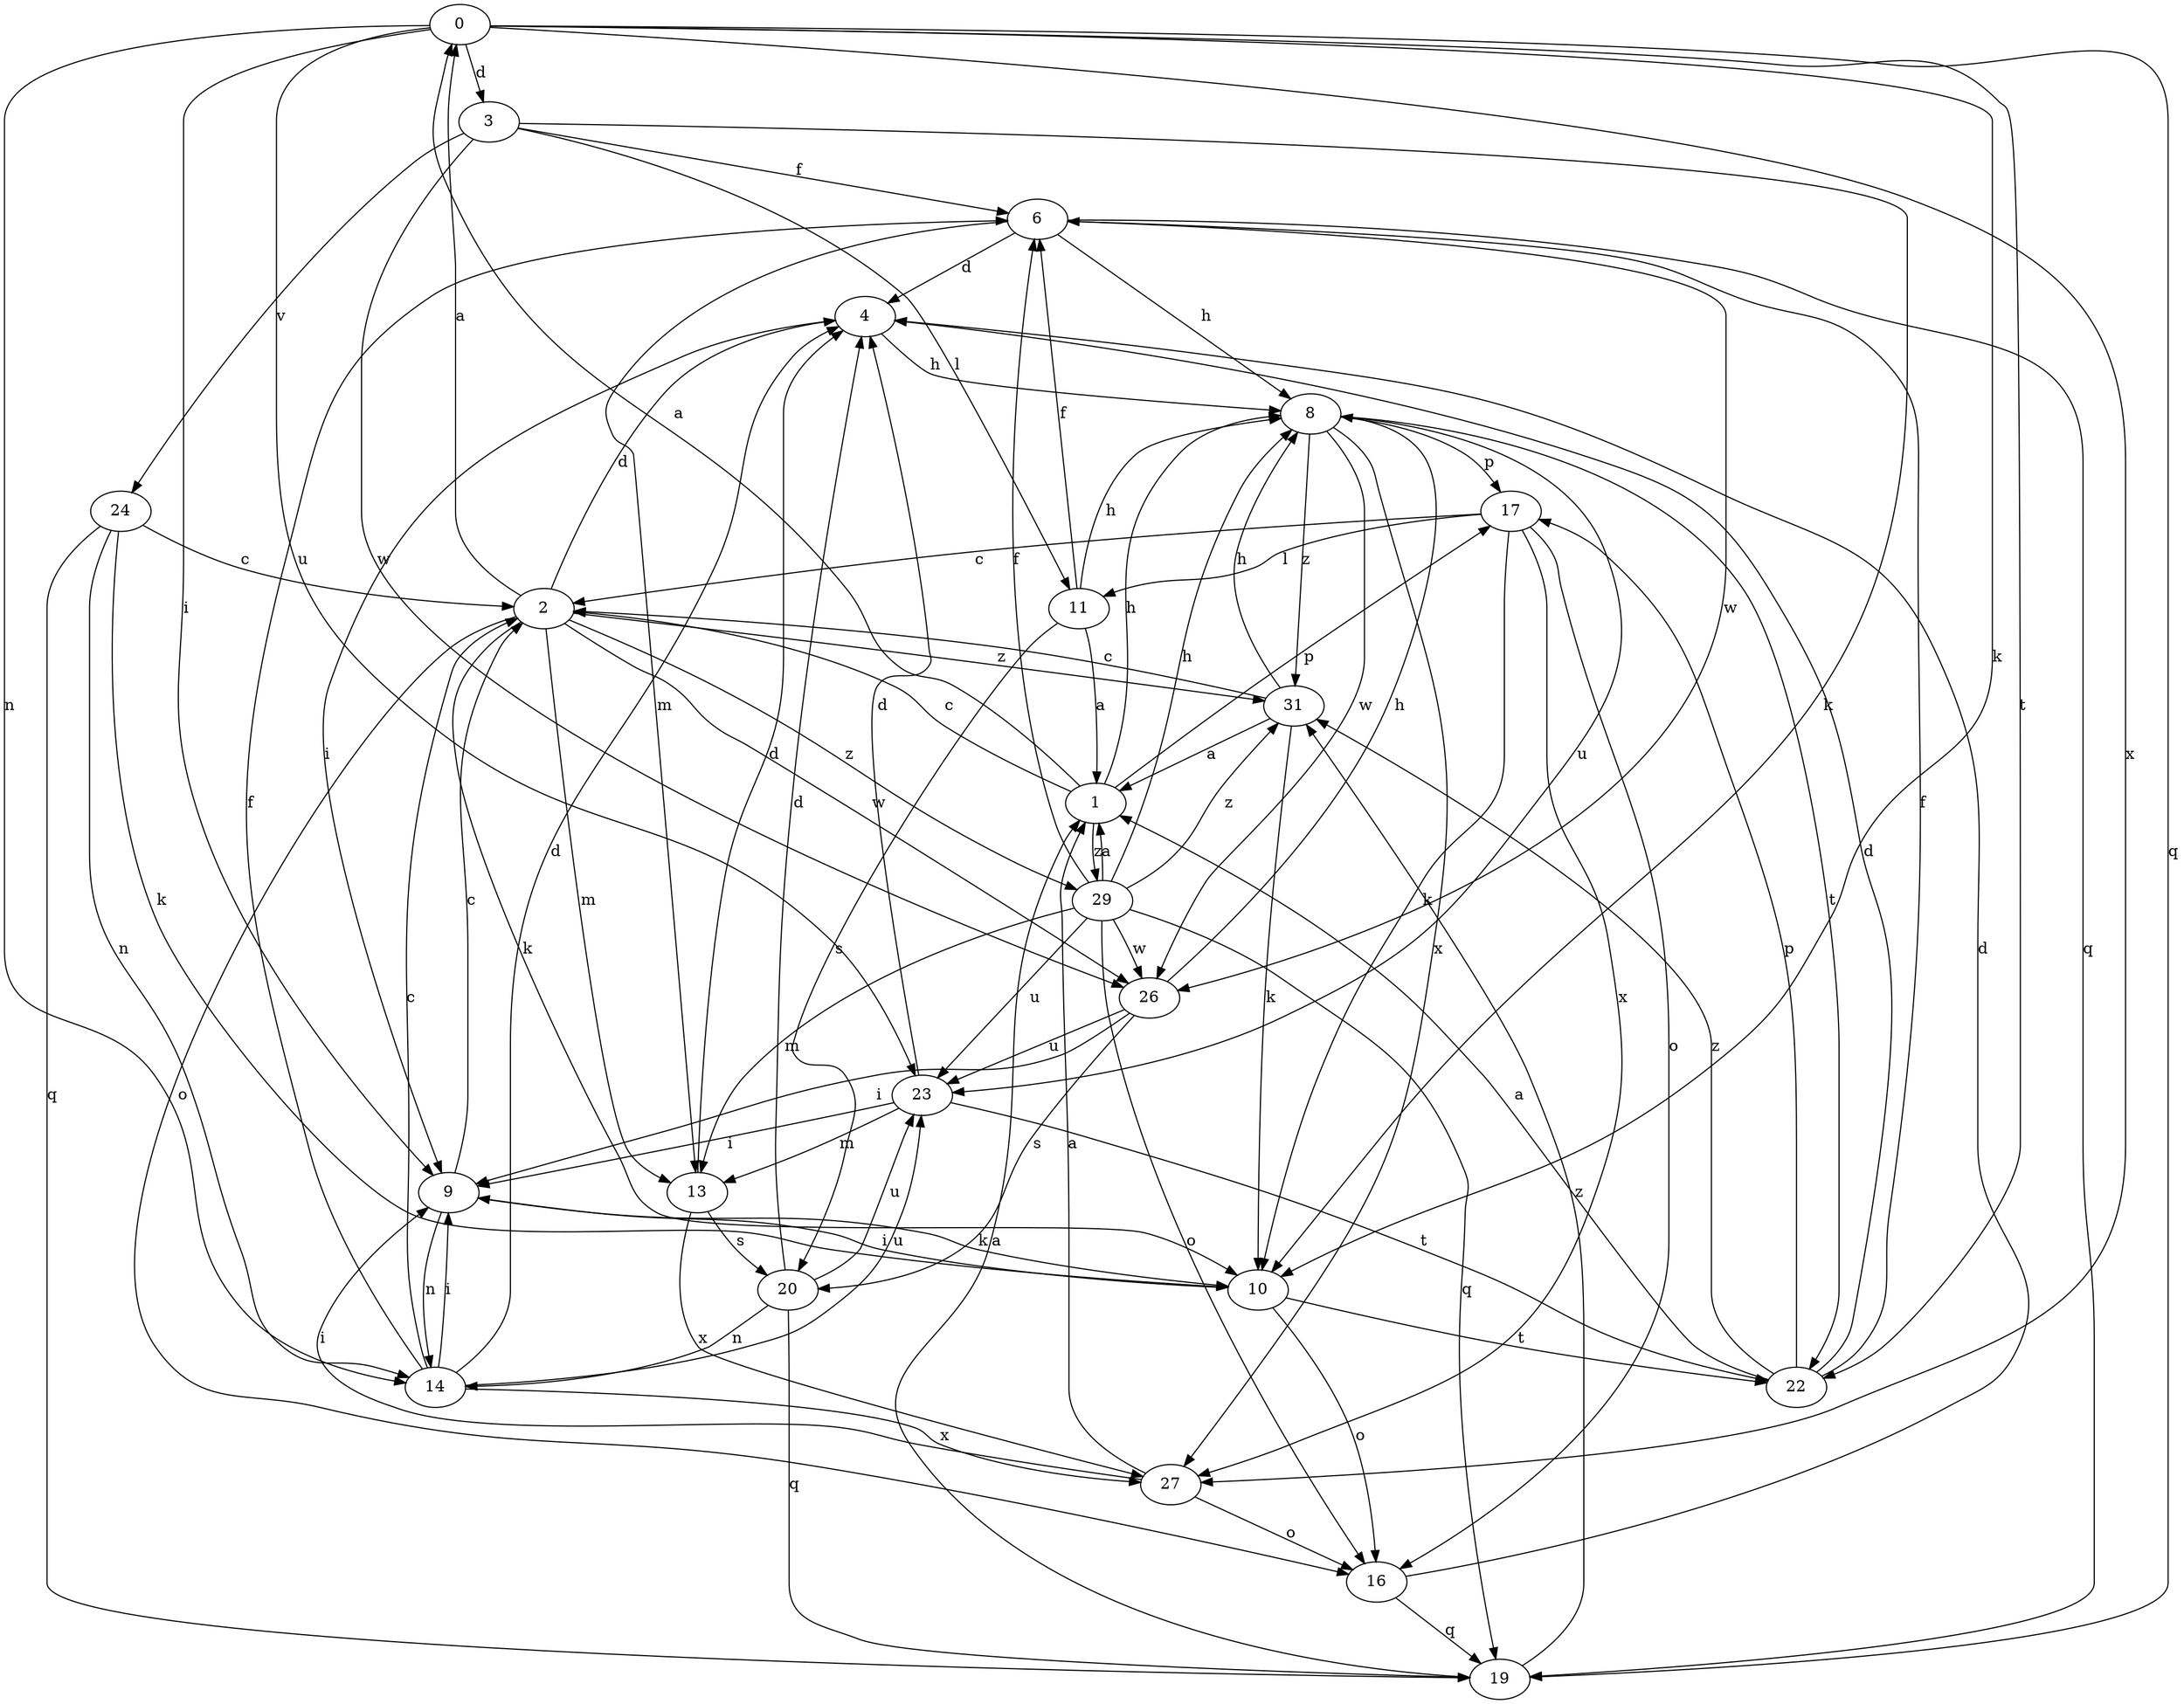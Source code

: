 strict digraph  {
0;
1;
2;
3;
4;
6;
8;
9;
10;
11;
13;
14;
16;
17;
19;
20;
22;
23;
24;
26;
27;
29;
31;
0 -> 3  [label=d];
0 -> 9  [label=i];
0 -> 10  [label=k];
0 -> 14  [label=n];
0 -> 19  [label=q];
0 -> 22  [label=t];
0 -> 23  [label=u];
0 -> 27  [label=x];
1 -> 0  [label=a];
1 -> 2  [label=c];
1 -> 8  [label=h];
1 -> 17  [label=p];
1 -> 29  [label=z];
2 -> 0  [label=a];
2 -> 4  [label=d];
2 -> 10  [label=k];
2 -> 13  [label=m];
2 -> 16  [label=o];
2 -> 26  [label=w];
2 -> 29  [label=z];
2 -> 31  [label=z];
3 -> 6  [label=f];
3 -> 10  [label=k];
3 -> 11  [label=l];
3 -> 24  [label=v];
3 -> 26  [label=w];
4 -> 8  [label=h];
4 -> 9  [label=i];
6 -> 4  [label=d];
6 -> 8  [label=h];
6 -> 13  [label=m];
6 -> 19  [label=q];
6 -> 26  [label=w];
8 -> 17  [label=p];
8 -> 22  [label=t];
8 -> 23  [label=u];
8 -> 26  [label=w];
8 -> 27  [label=x];
8 -> 31  [label=z];
9 -> 2  [label=c];
9 -> 10  [label=k];
9 -> 14  [label=n];
10 -> 9  [label=i];
10 -> 16  [label=o];
10 -> 22  [label=t];
11 -> 1  [label=a];
11 -> 6  [label=f];
11 -> 8  [label=h];
11 -> 20  [label=s];
13 -> 4  [label=d];
13 -> 20  [label=s];
13 -> 27  [label=x];
14 -> 2  [label=c];
14 -> 4  [label=d];
14 -> 6  [label=f];
14 -> 9  [label=i];
14 -> 23  [label=u];
14 -> 27  [label=x];
16 -> 4  [label=d];
16 -> 19  [label=q];
17 -> 2  [label=c];
17 -> 10  [label=k];
17 -> 11  [label=l];
17 -> 16  [label=o];
17 -> 27  [label=x];
19 -> 1  [label=a];
19 -> 31  [label=z];
20 -> 4  [label=d];
20 -> 14  [label=n];
20 -> 19  [label=q];
20 -> 23  [label=u];
22 -> 1  [label=a];
22 -> 4  [label=d];
22 -> 6  [label=f];
22 -> 17  [label=p];
22 -> 31  [label=z];
23 -> 4  [label=d];
23 -> 9  [label=i];
23 -> 13  [label=m];
23 -> 22  [label=t];
24 -> 2  [label=c];
24 -> 10  [label=k];
24 -> 14  [label=n];
24 -> 19  [label=q];
26 -> 8  [label=h];
26 -> 9  [label=i];
26 -> 20  [label=s];
26 -> 23  [label=u];
27 -> 1  [label=a];
27 -> 9  [label=i];
27 -> 16  [label=o];
29 -> 1  [label=a];
29 -> 6  [label=f];
29 -> 8  [label=h];
29 -> 13  [label=m];
29 -> 16  [label=o];
29 -> 19  [label=q];
29 -> 23  [label=u];
29 -> 26  [label=w];
29 -> 31  [label=z];
31 -> 1  [label=a];
31 -> 2  [label=c];
31 -> 8  [label=h];
31 -> 10  [label=k];
}
